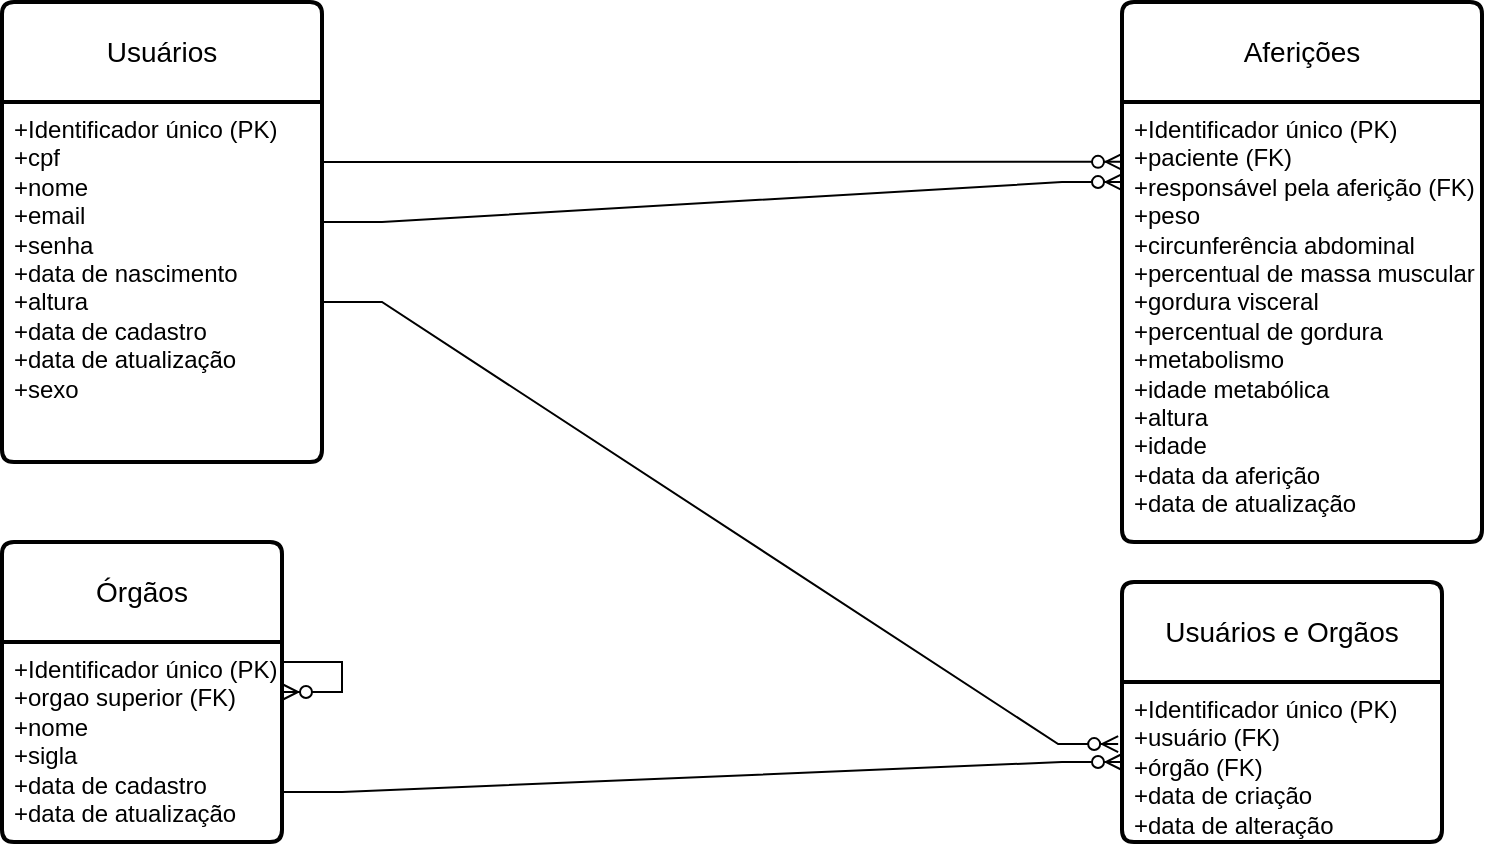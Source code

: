 <mxfile version="21.6.9" type="device">
  <diagram name="Página-1" id="W6WZrv1jyUrvYRjRwhhg">
    <mxGraphModel dx="1434" dy="798" grid="1" gridSize="10" guides="1" tooltips="1" connect="1" arrows="1" fold="1" page="1" pageScale="1" pageWidth="827" pageHeight="1169" math="0" shadow="0">
      <root>
        <mxCell id="0" />
        <mxCell id="1" parent="0" />
        <mxCell id="evN6GkmIf6oZHdvLllEK-14" value="Usuários" style="swimlane;childLayout=stackLayout;horizontal=1;startSize=50;horizontalStack=0;rounded=1;fontSize=14;fontStyle=0;strokeWidth=2;resizeParent=0;resizeLast=1;shadow=0;dashed=0;align=center;arcSize=4;whiteSpace=wrap;html=1;" parent="1" vertex="1">
          <mxGeometry x="20" y="10" width="160" height="230" as="geometry" />
        </mxCell>
        <mxCell id="evN6GkmIf6oZHdvLllEK-15" value="+Identificador único (PK)&lt;br&gt;+cpf&lt;br&gt;+nome&lt;br&gt;+email&lt;br&gt;+senha&lt;br&gt;+data de nascimento&lt;br&gt;+altura&lt;br&gt;+data de cadastro&lt;br&gt;+data de atualização&lt;br&gt;+sexo" style="align=left;strokeColor=none;fillColor=none;spacingLeft=4;fontSize=12;verticalAlign=top;resizable=0;rotatable=0;part=1;html=1;" parent="evN6GkmIf6oZHdvLllEK-14" vertex="1">
          <mxGeometry y="50" width="160" height="180" as="geometry" />
        </mxCell>
        <mxCell id="evN6GkmIf6oZHdvLllEK-16" value="Órgãos" style="swimlane;childLayout=stackLayout;horizontal=1;startSize=50;horizontalStack=0;rounded=1;fontSize=14;fontStyle=0;strokeWidth=2;resizeParent=0;resizeLast=1;shadow=0;dashed=0;align=center;arcSize=4;whiteSpace=wrap;html=1;" parent="1" vertex="1">
          <mxGeometry x="20" y="280" width="140" height="150" as="geometry" />
        </mxCell>
        <mxCell id="evN6GkmIf6oZHdvLllEK-17" value="+Identificador único (PK)&lt;br&gt;+orgao superior (FK)&lt;br&gt;+nome&lt;br&gt;+sigla&lt;br&gt;+data de cadastro&lt;br&gt;+data de atualização" style="align=left;strokeColor=none;fillColor=none;spacingLeft=4;fontSize=12;verticalAlign=top;resizable=0;rotatable=0;part=1;html=1;" parent="evN6GkmIf6oZHdvLllEK-16" vertex="1">
          <mxGeometry y="50" width="140" height="100" as="geometry" />
        </mxCell>
        <mxCell id="evN6GkmIf6oZHdvLllEK-18" value="Aferições" style="swimlane;childLayout=stackLayout;horizontal=1;startSize=50;horizontalStack=0;rounded=1;fontSize=14;fontStyle=0;strokeWidth=2;resizeParent=0;resizeLast=1;shadow=0;dashed=0;align=center;arcSize=4;whiteSpace=wrap;html=1;" parent="1" vertex="1">
          <mxGeometry x="580" y="10" width="180" height="270" as="geometry" />
        </mxCell>
        <mxCell id="evN6GkmIf6oZHdvLllEK-19" value="+Identificador único (PK)&lt;br&gt;+paciente (FK)&lt;br&gt;+responsável pela aferição (FK)&lt;br&gt;+peso&lt;br&gt;+circunferência abdominal&lt;br&gt;+percentual de massa muscular&lt;br&gt;+gordura visceral&lt;br&gt;+percentual de gordura&lt;br&gt;+metabolismo&lt;br&gt;+idade metabólica&lt;br&gt;+altura&lt;br&gt;+idade&lt;br&gt;+data da aferição&lt;br&gt;+data de atualização" style="align=left;strokeColor=none;fillColor=none;spacingLeft=4;fontSize=12;verticalAlign=top;resizable=0;rotatable=0;part=1;html=1;" parent="evN6GkmIf6oZHdvLllEK-18" vertex="1">
          <mxGeometry y="50" width="180" height="220" as="geometry" />
        </mxCell>
        <mxCell id="evN6GkmIf6oZHdvLllEK-20" value="Usuários e Orgãos" style="swimlane;childLayout=stackLayout;horizontal=1;startSize=50;horizontalStack=0;rounded=1;fontSize=14;fontStyle=0;strokeWidth=2;resizeParent=0;resizeLast=1;shadow=0;dashed=0;align=center;arcSize=4;whiteSpace=wrap;html=1;" parent="1" vertex="1">
          <mxGeometry x="580" y="300" width="160" height="130" as="geometry" />
        </mxCell>
        <mxCell id="evN6GkmIf6oZHdvLllEK-21" value="+Identificador único (PK)&lt;br&gt;+usuário (FK)&lt;br&gt;+órgão (FK)&lt;br&gt;+data de criação&lt;br&gt;+data de alteração" style="align=left;strokeColor=none;fillColor=none;spacingLeft=4;fontSize=12;verticalAlign=top;resizable=0;rotatable=0;part=1;html=1;" parent="evN6GkmIf6oZHdvLllEK-20" vertex="1">
          <mxGeometry y="50" width="160" height="80" as="geometry" />
        </mxCell>
        <mxCell id="VcpJWqW6QErB6AKsx7lT-1" value="" style="edgeStyle=entityRelationEdgeStyle;fontSize=12;html=1;endArrow=ERzeroToMany;endFill=1;rounded=0;entryX=0;entryY=0.5;entryDx=0;entryDy=0;" edge="1" parent="1" target="evN6GkmIf6oZHdvLllEK-21">
          <mxGeometry width="100" height="100" relative="1" as="geometry">
            <mxPoint x="160" y="405" as="sourcePoint" />
            <mxPoint x="260" y="305" as="targetPoint" />
          </mxGeometry>
        </mxCell>
        <mxCell id="VcpJWqW6QErB6AKsx7lT-2" value="" style="edgeStyle=entityRelationEdgeStyle;fontSize=12;html=1;endArrow=ERzeroToMany;endFill=1;rounded=0;entryX=-0.012;entryY=0.388;entryDx=0;entryDy=0;entryPerimeter=0;" edge="1" parent="1" target="evN6GkmIf6oZHdvLllEK-21">
          <mxGeometry width="100" height="100" relative="1" as="geometry">
            <mxPoint x="180" y="160" as="sourcePoint" />
            <mxPoint x="280" y="60" as="targetPoint" />
            <Array as="points">
              <mxPoint x="270" y="150" />
            </Array>
          </mxGeometry>
        </mxCell>
        <mxCell id="VcpJWqW6QErB6AKsx7lT-3" value="" style="edgeStyle=entityRelationEdgeStyle;fontSize=12;html=1;endArrow=ERzeroToMany;endFill=1;rounded=0;entryX=0;entryY=0.136;entryDx=0;entryDy=0;entryPerimeter=0;" edge="1" parent="1" target="evN6GkmIf6oZHdvLllEK-19">
          <mxGeometry width="100" height="100" relative="1" as="geometry">
            <mxPoint x="180" y="90" as="sourcePoint" />
            <mxPoint x="280" y="-10" as="targetPoint" />
          </mxGeometry>
        </mxCell>
        <mxCell id="VcpJWqW6QErB6AKsx7lT-4" value="" style="edgeStyle=entityRelationEdgeStyle;fontSize=12;html=1;endArrow=ERzeroToMany;endFill=1;rounded=0;entryX=0;entryY=0.182;entryDx=0;entryDy=0;entryPerimeter=0;" edge="1" parent="1" target="evN6GkmIf6oZHdvLllEK-19">
          <mxGeometry width="100" height="100" relative="1" as="geometry">
            <mxPoint x="180" y="120" as="sourcePoint" />
            <mxPoint x="280" y="20" as="targetPoint" />
          </mxGeometry>
        </mxCell>
        <mxCell id="VcpJWqW6QErB6AKsx7lT-5" value="" style="edgeStyle=entityRelationEdgeStyle;fontSize=12;html=1;endArrow=ERzeroToMany;endFill=1;rounded=0;entryX=1;entryY=0.25;entryDx=0;entryDy=0;" edge="1" parent="1" target="evN6GkmIf6oZHdvLllEK-17">
          <mxGeometry width="100" height="100" relative="1" as="geometry">
            <mxPoint x="160" y="340" as="sourcePoint" />
            <mxPoint x="260" y="240" as="targetPoint" />
          </mxGeometry>
        </mxCell>
      </root>
    </mxGraphModel>
  </diagram>
</mxfile>
